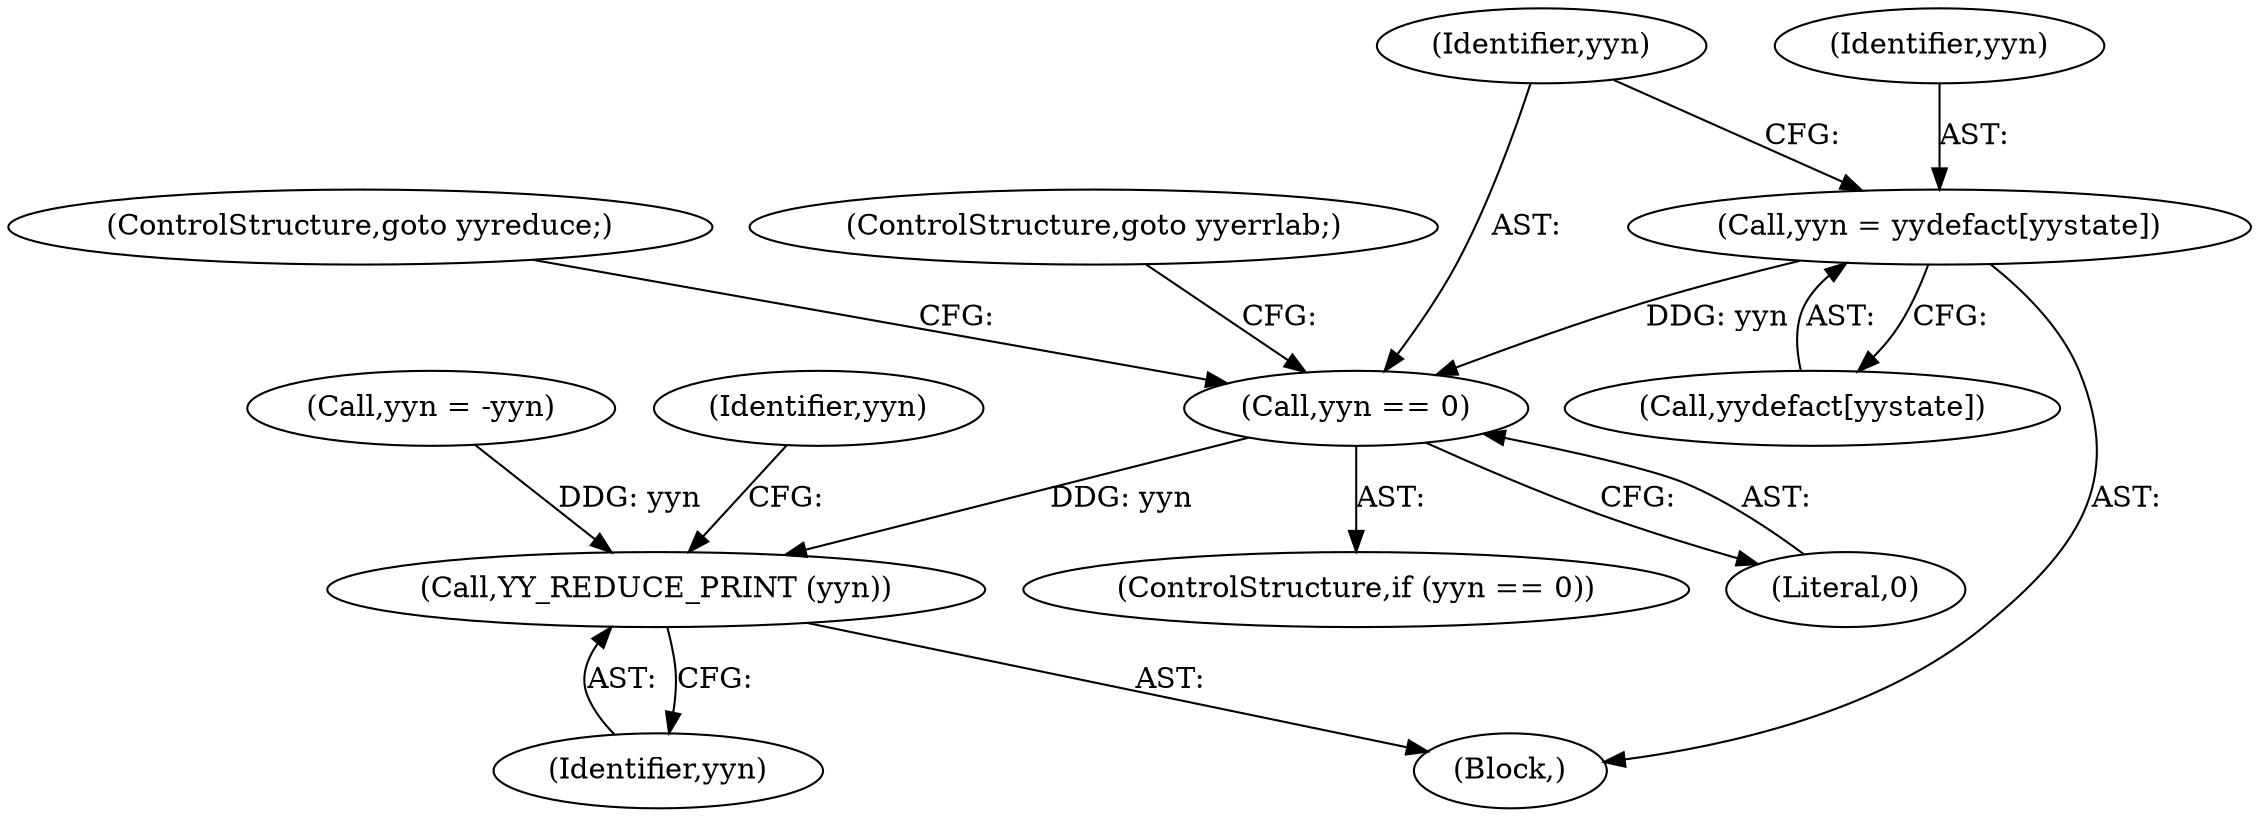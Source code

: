 digraph "0_yara_10e8bd3071677dd1fa76beeef4bc2fc427cea5e7_0@array" {
"1000478" [label="(Call,yyn = yydefact[yystate])"];
"1000484" [label="(Call,yyn == 0)"];
"1000502" [label="(Call,YY_REDUCE_PRINT (yyn))"];
"1000478" [label="(Call,yyn = yydefact[yystate])"];
"1000503" [label="(Identifier,yyn)"];
"1000479" [label="(Identifier,yyn)"];
"1000502" [label="(Call,YY_REDUCE_PRINT (yyn))"];
"1000197" [label="(Block,)"];
"1000488" [label="(ControlStructure,goto yyreduce;)"];
"1000480" [label="(Call,yydefact[yystate])"];
"1000448" [label="(Call,yyn = -yyn)"];
"1000484" [label="(Call,yyn == 0)"];
"1000487" [label="(ControlStructure,goto yyerrlab;)"];
"1000505" [label="(Identifier,yyn)"];
"1000485" [label="(Identifier,yyn)"];
"1000486" [label="(Literal,0)"];
"1000483" [label="(ControlStructure,if (yyn == 0))"];
"1000478" -> "1000197"  [label="AST: "];
"1000478" -> "1000480"  [label="CFG: "];
"1000479" -> "1000478"  [label="AST: "];
"1000480" -> "1000478"  [label="AST: "];
"1000485" -> "1000478"  [label="CFG: "];
"1000478" -> "1000484"  [label="DDG: yyn"];
"1000484" -> "1000483"  [label="AST: "];
"1000484" -> "1000486"  [label="CFG: "];
"1000485" -> "1000484"  [label="AST: "];
"1000486" -> "1000484"  [label="AST: "];
"1000487" -> "1000484"  [label="CFG: "];
"1000488" -> "1000484"  [label="CFG: "];
"1000484" -> "1000502"  [label="DDG: yyn"];
"1000502" -> "1000197"  [label="AST: "];
"1000502" -> "1000503"  [label="CFG: "];
"1000503" -> "1000502"  [label="AST: "];
"1000505" -> "1000502"  [label="CFG: "];
"1000448" -> "1000502"  [label="DDG: yyn"];
}

